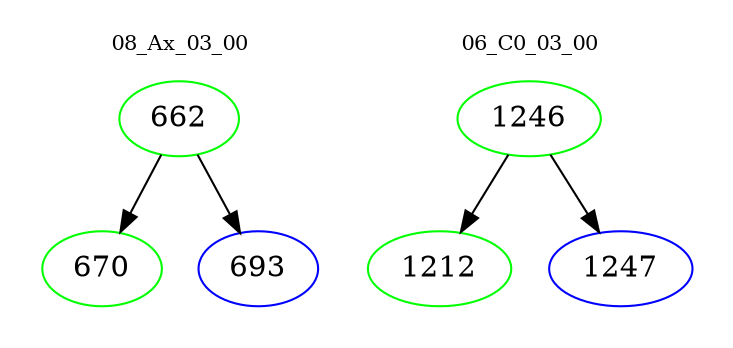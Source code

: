 digraph{
subgraph cluster_0 {
color = white
label = "08_Ax_03_00";
fontsize=10;
T0_662 [label="662", color="green"]
T0_662 -> T0_670 [color="black"]
T0_670 [label="670", color="green"]
T0_662 -> T0_693 [color="black"]
T0_693 [label="693", color="blue"]
}
subgraph cluster_1 {
color = white
label = "06_C0_03_00";
fontsize=10;
T1_1246 [label="1246", color="green"]
T1_1246 -> T1_1212 [color="black"]
T1_1212 [label="1212", color="green"]
T1_1246 -> T1_1247 [color="black"]
T1_1247 [label="1247", color="blue"]
}
}
